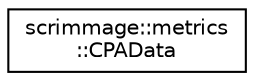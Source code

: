 digraph "Graphical Class Hierarchy"
{
 // LATEX_PDF_SIZE
  edge [fontname="Helvetica",fontsize="10",labelfontname="Helvetica",labelfontsize="10"];
  node [fontname="Helvetica",fontsize="10",shape=record];
  rankdir="LR";
  Node0 [label="scrimmage::metrics\l::CPAData",height=0.2,width=0.4,color="black", fillcolor="white", style="filled",URL="$classscrimmage_1_1metrics_1_1CPAData.html",tooltip=" "];
}
